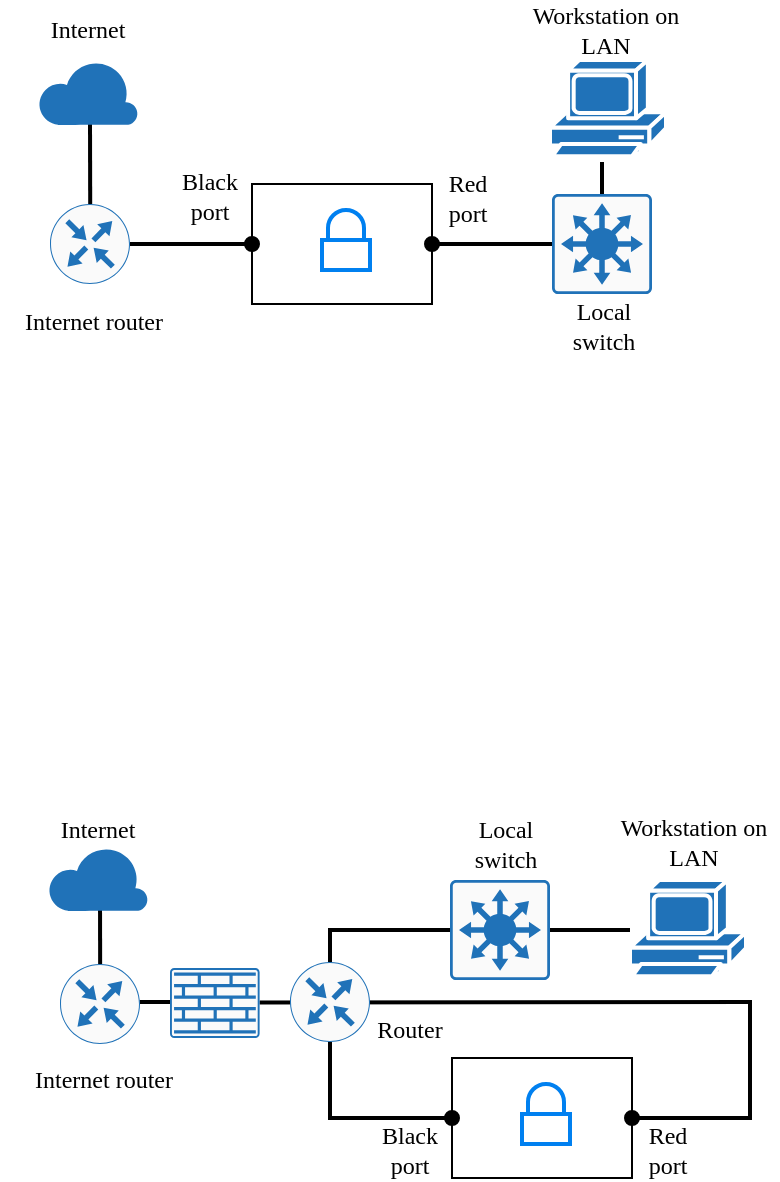 <mxfile version="26.0.11">
  <diagram name="Página-1" id="cXO6ZosCLriE8Fw_zkxO">
    <mxGraphModel dx="389" dy="192" grid="0" gridSize="10" guides="0" tooltips="1" connect="1" arrows="1" fold="1" page="1" pageScale="1" pageWidth="827" pageHeight="1169" math="0" shadow="0">
      <root>
        <mxCell id="0" />
        <mxCell id="1" parent="0" />
        <mxCell id="rNuUCdMT_7H_DOtV4EFp-32" value="" style="endArrow=none;html=1;rounded=0;strokeWidth=2;" parent="1" edge="1">
          <mxGeometry width="50" height="50" relative="1" as="geometry">
            <mxPoint x="70.1" y="202" as="sourcePoint" />
            <mxPoint x="70" y="160" as="targetPoint" />
          </mxGeometry>
        </mxCell>
        <mxCell id="rNuUCdMT_7H_DOtV4EFp-19" value="" style="verticalLabelPosition=bottom;html=1;verticalAlign=top;align=center;strokeColor=none;fillColor=#2072B8;shape=mxgraph.azure.cloud;" parent="1" vertex="1">
          <mxGeometry x="44" y="130" width="50" height="32.5" as="geometry" />
        </mxCell>
        <mxCell id="rNuUCdMT_7H_DOtV4EFp-34" value="&lt;font face=&quot;Lucida Console&quot;&gt;Red port&lt;/font&gt;" style="text;html=1;align=center;verticalAlign=middle;whiteSpace=wrap;rounded=0;" parent="1" vertex="1">
          <mxGeometry x="239" y="184" width="40" height="30" as="geometry" />
        </mxCell>
        <mxCell id="rNuUCdMT_7H_DOtV4EFp-35" value="&lt;font&gt;Black port&lt;/font&gt;" style="text;html=1;align=center;verticalAlign=middle;whiteSpace=wrap;rounded=0;spacing=2;spacingLeft=0;fontFamily=Lucida Console;fontStyle=0" parent="1" vertex="1">
          <mxGeometry x="106" y="183" width="48" height="30" as="geometry" />
        </mxCell>
        <mxCell id="rNuUCdMT_7H_DOtV4EFp-36" value="&lt;font&gt;Internet router&lt;/font&gt;" style="text;html=1;align=center;verticalAlign=middle;whiteSpace=wrap;rounded=0;spacing=2;spacingLeft=0;fontFamily=Lucida Console;fontStyle=0" parent="1" vertex="1">
          <mxGeometry x="28" y="246" width="88" height="30" as="geometry" />
        </mxCell>
        <mxCell id="rNuUCdMT_7H_DOtV4EFp-37" value="&lt;font&gt;Internet&lt;/font&gt;" style="text;html=1;align=center;verticalAlign=middle;whiteSpace=wrap;rounded=0;spacing=2;spacingLeft=0;fontFamily=Lucida Console;fontStyle=0" parent="1" vertex="1">
          <mxGeometry x="25" y="100.0" width="88" height="30" as="geometry" />
        </mxCell>
        <mxCell id="rNuUCdMT_7H_DOtV4EFp-42" value="&lt;font face=&quot;Lucida Console&quot;&gt;Local switch&lt;/font&gt;" style="text;html=1;align=center;verticalAlign=middle;whiteSpace=wrap;rounded=0;" parent="1" vertex="1">
          <mxGeometry x="297" y="248" width="60" height="30" as="geometry" />
        </mxCell>
        <mxCell id="rNuUCdMT_7H_DOtV4EFp-43" value="&lt;font face=&quot;Lucida Console&quot;&gt;Workstation on LAN&lt;/font&gt;" style="text;html=1;align=center;verticalAlign=middle;whiteSpace=wrap;rounded=0;" parent="1" vertex="1">
          <mxGeometry x="286" y="100" width="83.75" height="30" as="geometry" />
        </mxCell>
        <mxCell id="rNuUCdMT_7H_DOtV4EFp-51" value="" style="endArrow=none;html=1;rounded=0;strokeWidth=2;" parent="1" edge="1">
          <mxGeometry width="50" height="50" relative="1" as="geometry">
            <mxPoint x="326" y="220" as="sourcePoint" />
            <mxPoint x="326" y="150" as="targetPoint" />
          </mxGeometry>
        </mxCell>
        <mxCell id="rNuUCdMT_7H_DOtV4EFp-6" value="" style="shape=mxgraph.cisco.computers_and_peripherals.pc;html=1;pointerEvents=1;dashed=0;fillColor=#2072B8;strokeColor=#ffffff;strokeWidth=2;verticalLabelPosition=bottom;verticalAlign=top;align=center;outlineConnect=0;" parent="1" vertex="1">
          <mxGeometry x="300" y="130" width="58" height="50" as="geometry" />
        </mxCell>
        <mxCell id="aiWWjVIApAakwn2tHco_-10" value="" style="endArrow=none;html=1;rounded=0;strokeWidth=2;" parent="1" edge="1">
          <mxGeometry width="50" height="50" relative="1" as="geometry">
            <mxPoint x="75.1" y="591" as="sourcePoint" />
            <mxPoint x="75" y="549" as="targetPoint" />
          </mxGeometry>
        </mxCell>
        <mxCell id="aiWWjVIApAakwn2tHco_-13" value="" style="verticalLabelPosition=bottom;html=1;verticalAlign=top;align=center;strokeColor=none;fillColor=#2072B8;shape=mxgraph.azure.cloud;" parent="1" vertex="1">
          <mxGeometry x="49" y="523" width="50" height="32.5" as="geometry" />
        </mxCell>
        <mxCell id="aiWWjVIApAakwn2tHco_-19" value="&lt;font&gt;Internet router&lt;/font&gt;" style="text;html=1;align=center;verticalAlign=middle;whiteSpace=wrap;rounded=0;spacing=2;spacingLeft=0;fontFamily=Lucida Console;fontStyle=0" parent="1" vertex="1">
          <mxGeometry x="33" y="625" width="88" height="30" as="geometry" />
        </mxCell>
        <mxCell id="aiWWjVIApAakwn2tHco_-20" value="&lt;font&gt;Internet&lt;/font&gt;" style="text;html=1;align=center;verticalAlign=middle;whiteSpace=wrap;rounded=0;spacing=2;spacingLeft=0;fontFamily=Lucida Console;fontStyle=0" parent="1" vertex="1">
          <mxGeometry x="30" y="500" width="88" height="30" as="geometry" />
        </mxCell>
        <mxCell id="aiWWjVIApAakwn2tHco_-24" value="&lt;font face=&quot;Lucida Console&quot;&gt;Workstation on LAN&lt;/font&gt;" style="text;html=1;align=center;verticalAlign=middle;whiteSpace=wrap;rounded=0;" parent="1" vertex="1">
          <mxGeometry x="330" y="506" width="83.75" height="30" as="geometry" />
        </mxCell>
        <mxCell id="aiWWjVIApAakwn2tHco_-25" value="" style="endArrow=none;html=1;rounded=0;strokeWidth=2;" parent="1" edge="1">
          <mxGeometry width="50" height="50" relative="1" as="geometry">
            <mxPoint x="88" y="601" as="sourcePoint" />
            <mxPoint x="128" y="601" as="targetPoint" />
          </mxGeometry>
        </mxCell>
        <mxCell id="aiWWjVIApAakwn2tHco_-30" value="" style="sketch=0;points=[[0.5,0,0],[1,0.5,0],[0.5,1,0],[0,0.5,0],[0.145,0.145,0],[0.856,0.145,0],[0.855,0.856,0],[0.145,0.855,0]];verticalLabelPosition=bottom;html=1;verticalAlign=top;aspect=fixed;align=center;pointerEvents=1;shape=mxgraph.cisco19.rect;prIcon=router;fillColor=#FAFAFA;strokeColor=#2072B8;" parent="1" vertex="1">
          <mxGeometry x="55" y="582" width="40" height="40" as="geometry" />
        </mxCell>
        <mxCell id="aiWWjVIApAakwn2tHco_-39" value="" style="endArrow=none;html=1;rounded=0;strokeWidth=2;" parent="1" edge="1">
          <mxGeometry width="50" height="50" relative="1" as="geometry">
            <mxPoint x="151.0" y="601.25" as="sourcePoint" />
            <mxPoint x="400" y="601" as="targetPoint" />
          </mxGeometry>
        </mxCell>
        <mxCell id="aiWWjVIApAakwn2tHco_-38" value="" style="sketch=0;points=[[0.015,0.015,0],[0.985,0.015,0],[0.985,0.985,0],[0.015,0.985,0],[0.25,0,0],[0.5,0,0],[0.75,0,0],[1,0.25,0],[1,0.5,0],[1,0.75,0],[0.75,1,0],[0.5,1,0],[0.25,1,0],[0,0.75,0],[0,0.5,0],[0,0.25,0]];verticalLabelPosition=bottom;html=1;verticalAlign=top;aspect=fixed;align=center;pointerEvents=1;shape=mxgraph.cisco19.rect;prIcon=firewall;fillColor=#FAFAFA;strokeColor=#2072B8;shadow=0;" parent="1" vertex="1">
          <mxGeometry x="110" y="584" width="44.8" height="35" as="geometry" />
        </mxCell>
        <mxCell id="aiWWjVIApAakwn2tHco_-41" value="" style="endArrow=none;html=1;rounded=0;strokeWidth=2;" parent="1" edge="1">
          <mxGeometry width="50" height="50" relative="1" as="geometry">
            <mxPoint x="190" y="660" as="sourcePoint" />
            <mxPoint x="190.0" y="595" as="targetPoint" />
          </mxGeometry>
        </mxCell>
        <mxCell id="aiWWjVIApAakwn2tHco_-44" value="" style="endArrow=none;html=1;rounded=0;strokeWidth=2;" parent="1" edge="1">
          <mxGeometry width="50" height="50" relative="1" as="geometry">
            <mxPoint x="190" y="601" as="sourcePoint" />
            <mxPoint x="190" y="564" as="targetPoint" />
          </mxGeometry>
        </mxCell>
        <mxCell id="aiWWjVIApAakwn2tHco_-40" value="" style="sketch=0;points=[[0.5,0,0],[1,0.5,0],[0.5,1,0],[0,0.5,0],[0.145,0.145,0],[0.856,0.145,0],[0.855,0.856,0],[0.145,0.855,0]];verticalLabelPosition=bottom;html=1;verticalAlign=top;aspect=fixed;align=center;pointerEvents=1;shape=mxgraph.cisco19.rect;prIcon=router;fillColor=#FAFAFA;strokeColor=#2072B8;" parent="1" vertex="1">
          <mxGeometry x="170" y="581" width="40" height="40" as="geometry" />
        </mxCell>
        <mxCell id="aiWWjVIApAakwn2tHco_-23" value="&lt;font face=&quot;Lucida Console&quot;&gt;Local switch&lt;/font&gt;" style="text;html=1;align=center;verticalAlign=middle;whiteSpace=wrap;rounded=0;" parent="1" vertex="1">
          <mxGeometry x="248" y="507" width="60" height="30" as="geometry" />
        </mxCell>
        <mxCell id="aiWWjVIApAakwn2tHco_-36" value="" style="sketch=0;points=[[0.015,0.015,0],[0.985,0.015,0],[0.985,0.985,0],[0.015,0.985,0],[0.25,0,0],[0.5,0,0],[0.75,0,0],[1,0.25,0],[1,0.5,0],[1,0.75,0],[0.75,1,0],[0.5,1,0],[0.25,1,0],[0,0.75,0],[0,0.5,0],[0,0.25,0]];verticalLabelPosition=bottom;html=1;verticalAlign=top;aspect=fixed;align=center;pointerEvents=1;shape=mxgraph.cisco19.rect;prIcon=l3_switch;fillColor=#FAFAFA;strokeColor=#2072B8;" parent="1" vertex="1">
          <mxGeometry x="250" y="540" width="50" height="50" as="geometry" />
        </mxCell>
        <mxCell id="aiWWjVIApAakwn2tHco_-46" value="&lt;font face=&quot;Lucida Console&quot;&gt;Router&lt;/font&gt;" style="text;html=1;align=center;verticalAlign=middle;whiteSpace=wrap;rounded=0;" parent="1" vertex="1">
          <mxGeometry x="200" y="600" width="60" height="30" as="geometry" />
        </mxCell>
        <mxCell id="5iry1c7UJsEWw72Y43a--2" value="" style="rounded=0;whiteSpace=wrap;html=1;" vertex="1" parent="1">
          <mxGeometry x="151" y="192" width="90" height="60" as="geometry" />
        </mxCell>
        <mxCell id="5iry1c7UJsEWw72Y43a--3" value="" style="html=1;verticalLabelPosition=bottom;align=center;labelBackgroundColor=#ffffff;verticalAlign=top;strokeWidth=2;strokeColor=#0080F0;shadow=0;dashed=0;shape=mxgraph.ios7.icons.locked;" vertex="1" parent="1">
          <mxGeometry x="186" y="205" width="24" height="30" as="geometry" />
        </mxCell>
        <mxCell id="rNuUCdMT_7H_DOtV4EFp-48" value="" style="endArrow=oval;html=1;rounded=0;strokeWidth=2;endFill=1;entryX=0;entryY=0.5;entryDx=0;entryDy=0;exitX=1;exitY=0.5;exitDx=0;exitDy=0;exitPerimeter=0;" parent="1" edge="1" target="5iry1c7UJsEWw72Y43a--2" source="rNuUCdMT_7H_DOtV4EFp-20">
          <mxGeometry width="50" height="50" relative="1" as="geometry">
            <mxPoint x="80.0" y="220.25" as="sourcePoint" />
            <mxPoint x="160" y="220" as="targetPoint" />
          </mxGeometry>
        </mxCell>
        <mxCell id="rNuUCdMT_7H_DOtV4EFp-20" value="" style="sketch=0;points=[[0.5,0,0],[1,0.5,0],[0.5,1,0],[0,0.5,0],[0.145,0.145,0],[0.856,0.145,0],[0.855,0.856,0],[0.145,0.855,0]];verticalLabelPosition=bottom;html=1;verticalAlign=top;aspect=fixed;align=center;pointerEvents=1;shape=mxgraph.cisco19.rect;prIcon=router;fillColor=#FAFAFA;strokeColor=#2072B8;" parent="1" vertex="1">
          <mxGeometry x="50" y="202" width="40" height="40" as="geometry" />
        </mxCell>
        <mxCell id="rNuUCdMT_7H_DOtV4EFp-21" value="" style="endArrow=none;html=1;rounded=0;entryX=0;entryY=0.5;entryDx=0;entryDy=0;entryPerimeter=0;strokeWidth=2;startArrow=oval;startFill=1;exitX=1;exitY=0.5;exitDx=0;exitDy=0;" parent="1" edge="1" target="rNuUCdMT_7H_DOtV4EFp-13" source="5iry1c7UJsEWw72Y43a--2">
          <mxGeometry width="50" height="50" relative="1" as="geometry">
            <mxPoint x="250" y="220.25" as="sourcePoint" />
            <mxPoint x="317.9" y="220.0" as="targetPoint" />
          </mxGeometry>
        </mxCell>
        <mxCell id="rNuUCdMT_7H_DOtV4EFp-13" value="" style="sketch=0;points=[[0.015,0.015,0],[0.985,0.015,0],[0.985,0.985,0],[0.015,0.985,0],[0.25,0,0],[0.5,0,0],[0.75,0,0],[1,0.25,0],[1,0.5,0],[1,0.75,0],[0.75,1,0],[0.5,1,0],[0.25,1,0],[0,0.75,0],[0,0.5,0],[0,0.25,0]];verticalLabelPosition=bottom;html=1;verticalAlign=top;aspect=fixed;align=center;pointerEvents=1;shape=mxgraph.cisco19.rect;prIcon=l3_switch;fillColor=#FAFAFA;strokeColor=#2072B8;" parent="1" vertex="1">
          <mxGeometry x="301" y="197" width="50" height="50" as="geometry" />
        </mxCell>
        <mxCell id="5iry1c7UJsEWw72Y43a--4" value="&lt;font face=&quot;Lucida Console&quot;&gt;Red port&lt;/font&gt;" style="text;html=1;align=center;verticalAlign=middle;whiteSpace=wrap;rounded=0;" vertex="1" parent="1">
          <mxGeometry x="339" y="660" width="40" height="30" as="geometry" />
        </mxCell>
        <mxCell id="5iry1c7UJsEWw72Y43a--5" value="&lt;font&gt;Black port&lt;/font&gt;" style="text;html=1;align=center;verticalAlign=middle;whiteSpace=wrap;rounded=0;spacing=2;spacingLeft=0;fontFamily=Lucida Console;fontStyle=0" vertex="1" parent="1">
          <mxGeometry x="206" y="660" width="48" height="30" as="geometry" />
        </mxCell>
        <mxCell id="5iry1c7UJsEWw72Y43a--6" value="" style="rounded=0;whiteSpace=wrap;html=1;" vertex="1" parent="1">
          <mxGeometry x="251" y="629" width="90" height="60" as="geometry" />
        </mxCell>
        <mxCell id="5iry1c7UJsEWw72Y43a--7" value="" style="html=1;verticalLabelPosition=bottom;align=center;labelBackgroundColor=#ffffff;verticalAlign=top;strokeWidth=2;strokeColor=#0080F0;shadow=0;dashed=0;shape=mxgraph.ios7.icons.locked;" vertex="1" parent="1">
          <mxGeometry x="286" y="642" width="24" height="30" as="geometry" />
        </mxCell>
        <mxCell id="5iry1c7UJsEWw72Y43a--8" value="" style="endArrow=oval;html=1;rounded=0;strokeWidth=2;endFill=1;entryX=0;entryY=0.5;entryDx=0;entryDy=0;exitX=1;exitY=0.5;exitDx=0;exitDy=0;exitPerimeter=0;" edge="1" parent="1" target="5iry1c7UJsEWw72Y43a--6">
          <mxGeometry width="50" height="50" relative="1" as="geometry">
            <mxPoint x="190" y="659" as="sourcePoint" />
            <mxPoint x="260" y="657" as="targetPoint" />
          </mxGeometry>
        </mxCell>
        <mxCell id="5iry1c7UJsEWw72Y43a--9" value="" style="endArrow=none;html=1;rounded=0;entryX=0;entryY=0.5;entryDx=0;entryDy=0;entryPerimeter=0;strokeWidth=2;startArrow=oval;startFill=1;exitX=1;exitY=0.5;exitDx=0;exitDy=0;" edge="1" parent="1" source="5iry1c7UJsEWw72Y43a--6">
          <mxGeometry width="50" height="50" relative="1" as="geometry">
            <mxPoint x="350" y="657.25" as="sourcePoint" />
            <mxPoint x="401" y="659" as="targetPoint" />
          </mxGeometry>
        </mxCell>
        <mxCell id="5iry1c7UJsEWw72Y43a--10" value="" style="endArrow=none;html=1;rounded=0;strokeWidth=2;" edge="1" parent="1">
          <mxGeometry width="50" height="50" relative="1" as="geometry">
            <mxPoint x="400" y="660" as="sourcePoint" />
            <mxPoint x="400.0" y="600" as="targetPoint" />
          </mxGeometry>
        </mxCell>
        <mxCell id="5iry1c7UJsEWw72Y43a--11" value="" style="endArrow=none;html=1;rounded=0;strokeWidth=2;exitX=1;exitY=0.5;exitDx=0;exitDy=0;exitPerimeter=0;" edge="1" parent="1" source="aiWWjVIApAakwn2tHco_-36" target="aiWWjVIApAakwn2tHco_-35">
          <mxGeometry width="50" height="50" relative="1" as="geometry">
            <mxPoint x="300" y="569" as="sourcePoint" />
            <mxPoint x="520" y="569" as="targetPoint" />
          </mxGeometry>
        </mxCell>
        <mxCell id="aiWWjVIApAakwn2tHco_-35" value="" style="shape=mxgraph.cisco.computers_and_peripherals.pc;html=1;pointerEvents=1;dashed=0;fillColor=#2072B8;strokeColor=#ffffff;strokeWidth=2;verticalLabelPosition=bottom;verticalAlign=top;align=center;outlineConnect=0;" parent="1" vertex="1">
          <mxGeometry x="340" y="540" width="58" height="50" as="geometry" />
        </mxCell>
        <mxCell id="5iry1c7UJsEWw72Y43a--13" value="" style="endArrow=none;html=1;rounded=0;strokeWidth=2;entryX=0;entryY=0.5;entryDx=0;entryDy=0;entryPerimeter=0;" edge="1" parent="1" target="aiWWjVIApAakwn2tHco_-36">
          <mxGeometry width="50" height="50" relative="1" as="geometry">
            <mxPoint x="190" y="565" as="sourcePoint" />
            <mxPoint x="282" y="574" as="targetPoint" />
          </mxGeometry>
        </mxCell>
      </root>
    </mxGraphModel>
  </diagram>
</mxfile>
